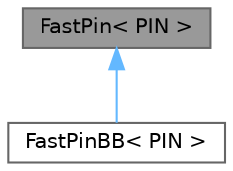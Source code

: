 digraph "FastPin&lt; PIN &gt;"
{
 // LATEX_PDF_SIZE
  bgcolor="transparent";
  edge [fontname=Helvetica,fontsize=10,labelfontname=Helvetica,labelfontsize=10];
  node [fontname=Helvetica,fontsize=10,shape=box,height=0.2,width=0.4];
  Node1 [id="Node000001",label="FastPin\< PIN \>",height=0.2,width=0.4,color="gray40", fillcolor="grey60", style="filled", fontcolor="black",tooltip="The simplest level of Pin class."];
  Node1 -> Node2 [id="edge1_Node000001_Node000002",dir="back",color="steelblue1",style="solid",tooltip=" "];
  Node2 [id="Node000002",label="FastPinBB\< PIN \>",height=0.2,width=0.4,color="gray40", fillcolor="white", style="filled",URL="$d5/d51/class_fast_pin_b_b.html",tooltip="FastPin implementation for bit-banded access."];
}
